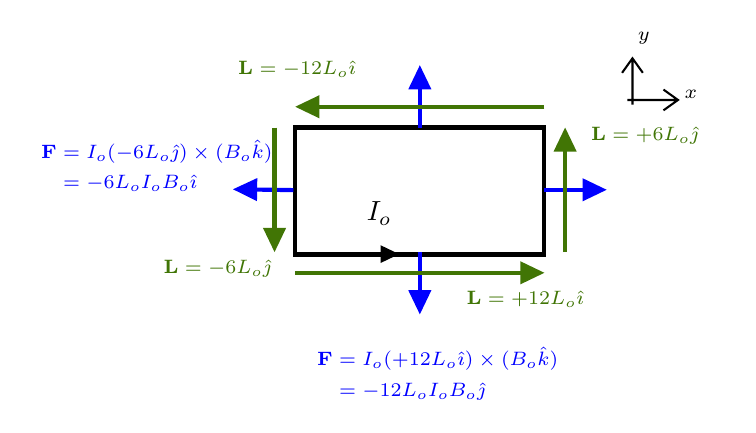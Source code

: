 

\tikzset{every picture/.style={line width=0.75pt}} %set default line width to 0.75pt        

\begin{tikzpicture}[x=0.75pt,y=0.75pt,yscale=-1,xscale=1]
%uncomment if require: \path (0,204); %set diagram left start at 0, and has height of 204

%Shape: Rectangle [id:dp06518465632394843] 
\draw  [line width=1.5]  (130,50) -- (250,50) -- (250,111.2) -- (130,111.2) -- cycle ;
%Straight Lines [id:da12142832505744372] 
\draw    (174,111) -- (177,111) ;
\draw [shift={(180,111)}, rotate = 180] [fill={rgb, 255:red, 0; green, 0; blue, 0 }  ][line width=0.08]  [draw opacity=0] (8.93,-4.29) -- (0,0) -- (8.93,4.29) -- cycle    ;
%Straight Lines [id:da0884111087993622] 
\draw [color={rgb, 255:red, 0; green, 0; blue, 255 }  ,draw opacity=1 ][line width=1.5]    (129.1,80.16) -- (104,79.81) ;
\draw [shift={(100,79.76)}, rotate = 0.79] [fill={rgb, 255:red, 0; green, 0; blue, 255 }  ,fill opacity=1 ][line width=0.08]  [draw opacity=0] (11.61,-5.58) -- (0,0) -- (11.61,5.58) -- cycle    ;
%Straight Lines [id:da6460597573466251] 
\draw [color={rgb, 255:red, 0; green, 0; blue, 255 }  ,draw opacity=1 ][line width=1.5]    (190,110) -- (190,136) ;
\draw [shift={(190,140)}, rotate = 270] [fill={rgb, 255:red, 0; green, 0; blue, 255 }  ,fill opacity=1 ][line width=0.08]  [draw opacity=0] (11.61,-5.58) -- (0,0) -- (11.61,5.58) -- cycle    ;
%Straight Lines [id:da39576207659718476] 
\draw [color={rgb, 255:red, 0; green, 0; blue, 255 }  ,draw opacity=1 ][line width=1.5]    (250,80) -- (276,80) ;
\draw [shift={(280,80)}, rotate = 180] [fill={rgb, 255:red, 0; green, 0; blue, 255 }  ,fill opacity=1 ][line width=0.08]  [draw opacity=0] (11.61,-5.58) -- (0,0) -- (11.61,5.58) -- cycle    ;
%Straight Lines [id:da18232028405655676] 
\draw [color={rgb, 255:red, 0; green, 0; blue, 255 }  ,draw opacity=1 ][line width=1.5]    (190,50) -- (190,24) ;
\draw [shift={(190,20)}, rotate = 90] [fill={rgb, 255:red, 0; green, 0; blue, 255 }  ,fill opacity=1 ][line width=0.08]  [draw opacity=0] (11.61,-5.58) -- (0,0) -- (11.61,5.58) -- cycle    ;
%Shape: Axis 2D [id:dp8720434849181231] 
\draw  (290,36.73) -- (314.38,36.73)(292.44,16.65) -- (292.44,38.97) (307.38,31.73) -- (314.38,36.73) -- (307.38,41.73) (287.44,23.65) -- (292.44,16.65) -- (297.44,23.65)  ;
\draw   ;

%Straight Lines [id:da005211721135375713] 
\draw [color={rgb, 255:red, 65; green, 117; blue, 5 }  ,draw opacity=1 ][line width=1.5]    (120,50) -- (120,106) ;
\draw [shift={(120,110)}, rotate = 270] [fill={rgb, 255:red, 65; green, 117; blue, 5 }  ,fill opacity=1 ][line width=0.08]  [draw opacity=0] (11.61,-5.58) -- (0,0) -- (11.61,5.58) -- cycle    ;
%Straight Lines [id:da22481333074876053] 
\draw [color={rgb, 255:red, 65; green, 117; blue, 5 }  ,draw opacity=1 ][line width=1.5]    (130,120) -- (246,120) ;
\draw [shift={(250,120)}, rotate = 180] [fill={rgb, 255:red, 65; green, 117; blue, 5 }  ,fill opacity=1 ][line width=0.08]  [draw opacity=0] (11.61,-5.58) -- (0,0) -- (11.61,5.58) -- cycle    ;
%Straight Lines [id:da5668519942416028] 
\draw [color={rgb, 255:red, 65; green, 117; blue, 5 }  ,draw opacity=1 ][line width=1.5]    (260,110) -- (260,54) ;
\draw [shift={(260,50)}, rotate = 90] [fill={rgb, 255:red, 65; green, 117; blue, 5 }  ,fill opacity=1 ][line width=0.08]  [draw opacity=0] (11.61,-5.58) -- (0,0) -- (11.61,5.58) -- cycle    ;
%Straight Lines [id:da47513360095907786] 
\draw [color={rgb, 255:red, 65; green, 117; blue, 5 }  ,draw opacity=1 ][line width=1.5]    (250,40) -- (134,40) ;
\draw [shift={(130,40)}, rotate = 360] [fill={rgb, 255:red, 65; green, 117; blue, 5 }  ,fill opacity=1 ][line width=0.08]  [draw opacity=0] (11.61,-5.58) -- (0,0) -- (11.61,5.58) -- cycle    ;

% Text Node
\draw (6,54.4) node [anchor=north west][inner sep=0.75pt]  [font=\scriptsize,color={rgb, 255:red, 65; green, 117; blue, 5 }  ,opacity=1 ]  {$\textcolor[rgb]{0,0,1}{\begin{aligned}
\mathbf{F} & =I_{o} (-6L_{o}\hat{\mathbf{\jmath }} )\times (B_{o}\hat{k} )\\
 & =-6L_{o} I_{o} B_{o}\hat{\imath }
\end{aligned}}$};
% Text Node
\draw (211,126.4) node [anchor=north west][inner sep=0.75pt]  [font=\scriptsize]  {$\textcolor[rgb]{0.25,0.46,0.02}{\begin{aligned}
\mathbf{L} & =+12 L_{o}\hat{\imath }
\end{aligned}}$};
% Text Node
\draw (163,84.4) node [anchor=north west][inner sep=0.75pt]    {$I_{o}$};
% Text Node
\draw (293.55,2.4) node [anchor=north west][inner sep=0.75pt]  [font=\scriptsize]  {$y$};
% Text Node
\draw (316.08,30.41) node [anchor=north west][inner sep=0.75pt]  [font=\scriptsize]  {$x$};
% Text Node
\draw (65,111.4) node [anchor=north west][inner sep=0.75pt]  [font=\scriptsize]  {$\textcolor[rgb]{0.25,0.46,0.02}{\begin{aligned}
\mathbf{L} & =- 6L_{o}\hat{\jmath }
\end{aligned}}$};
% Text Node
\draw (271,47.4) node [anchor=north west][inner sep=0.75pt]  [font=\scriptsize]  {$\textcolor[rgb]{0.25,0.46,0.02}{\begin{aligned}
\mathbf{L} & =+ 6L_{o}\hat{\jmath }
\end{aligned}}$};
% Text Node
\draw (101,15.4) node [anchor=north west][inner sep=0.75pt]  [font=\scriptsize]  {$\textcolor[rgb]{0.25,0.46,0.02}{\begin{aligned}
\mathbf{L} & =-12 L_{o}\hat{\imath }
\end{aligned}}$};
% Text Node
\draw (139,154.4) node [anchor=north west][inner sep=0.75pt]  [font=\scriptsize,color={rgb, 255:red, 65; green, 117; blue, 5 }  ,opacity=1 ]  {$\textcolor[rgb]{0,0,1}{\begin{aligned}
\mathbf{F} & =I_{o} (+12L_{o}\hat{\imath } )\times (B_{o}\hat{k} )\\
 & =-12L_{o} I_{o} B_{o}\hat{\jmath }
\end{aligned}}$};


\end{tikzpicture}
